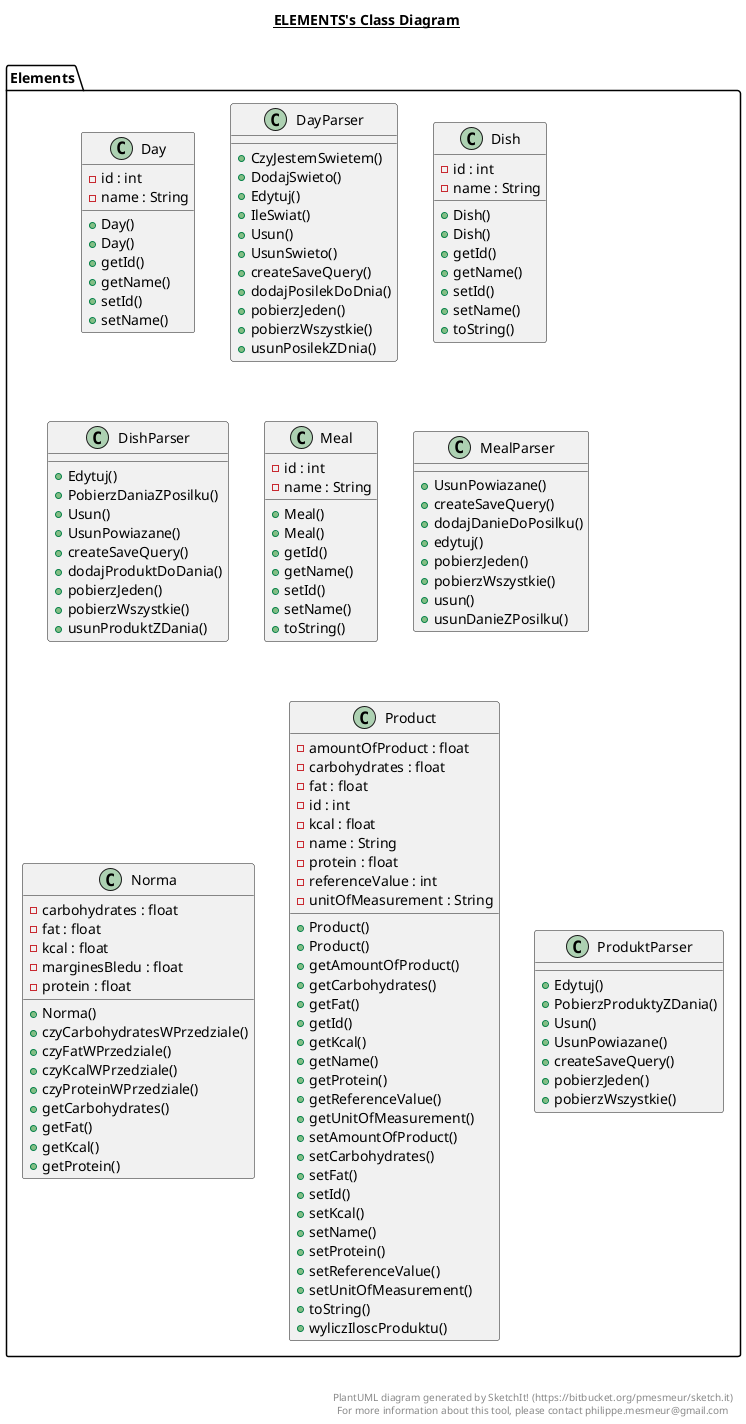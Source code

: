 @startuml

title __ELEMENTS's Class Diagram__\n

  namespace Elements {
    class Elements.Day {
        - id : int
        - name : String
        + Day()
        + Day()
        + getId()
        + getName()
        + setId()
        + setName()
    }
  }
  

  namespace Elements {
    class Elements.DayParser {
        + CzyJestemSwietem()
        + DodajSwieto()
        + Edytuj()
        + IleSwiat()
        + Usun()
        + UsunSwieto()
        + createSaveQuery()
        + dodajPosilekDoDnia()
        + pobierzJeden()
        + pobierzWszystkie()
        + usunPosilekZDnia()
    }
  }
  

  namespace Elements {
    class Elements.Dish {
        - id : int
        - name : String
        + Dish()
        + Dish()
        + getId()
        + getName()
        + setId()
        + setName()
        + toString()
    }
  }
  

  namespace Elements {
    class Elements.DishParser {
        + Edytuj()
        + PobierzDaniaZPosilku()
        + Usun()
        + UsunPowiazane()
        + createSaveQuery()
        + dodajProduktDoDania()
        + pobierzJeden()
        + pobierzWszystkie()
        + usunProduktZDania()
    }
  }
  

  namespace Elements {
    class Elements.Meal {
        - id : int
        - name : String
        + Meal()
        + Meal()
        + getId()
        + getName()
        + setId()
        + setName()
        + toString()
    }
  }
  

  namespace Elements {
    class Elements.MealParser {
        + UsunPowiazane()
        + createSaveQuery()
        + dodajDanieDoPosilku()
        + edytuj()
        + pobierzJeden()
        + pobierzWszystkie()
        + usun()
        + usunDanieZPosilku()
    }
  }
  

  namespace Elements {
    class Elements.Norma {
        - carbohydrates : float
        - fat : float
        - kcal : float
        - marginesBledu : float
        - protein : float
        + Norma()
        + czyCarbohydratesWPrzedziale()
        + czyFatWPrzedziale()
        + czyKcalWPrzedziale()
        + czyProteinWPrzedziale()
        + getCarbohydrates()
        + getFat()
        + getKcal()
        + getProtein()
    }
  }
  

  namespace Elements {
    class Elements.Product {
        - amountOfProduct : float
        - carbohydrates : float
        - fat : float
        - id : int
        - kcal : float
        - name : String
        - protein : float
        - referenceValue : int
        - unitOfMeasurement : String
        + Product()
        + Product()
        + getAmountOfProduct()
        + getCarbohydrates()
        + getFat()
        + getId()
        + getKcal()
        + getName()
        + getProtein()
        + getReferenceValue()
        + getUnitOfMeasurement()
        + setAmountOfProduct()
        + setCarbohydrates()
        + setFat()
        + setId()
        + setKcal()
        + setName()
        + setProtein()
        + setReferenceValue()
        + setUnitOfMeasurement()
        + toString()
        + wyliczIloscProduktu()
    }
  }
  

  namespace Elements {
    class Elements.ProduktParser {
        + Edytuj()
        + PobierzProduktyZDania()
        + Usun()
        + UsunPowiazane()
        + createSaveQuery()
        + pobierzJeden()
        + pobierzWszystkie()
    }
  }
  



right footer


PlantUML diagram generated by SketchIt! (https://bitbucket.org/pmesmeur/sketch.it)
For more information about this tool, please contact philippe.mesmeur@gmail.com
endfooter

@enduml
